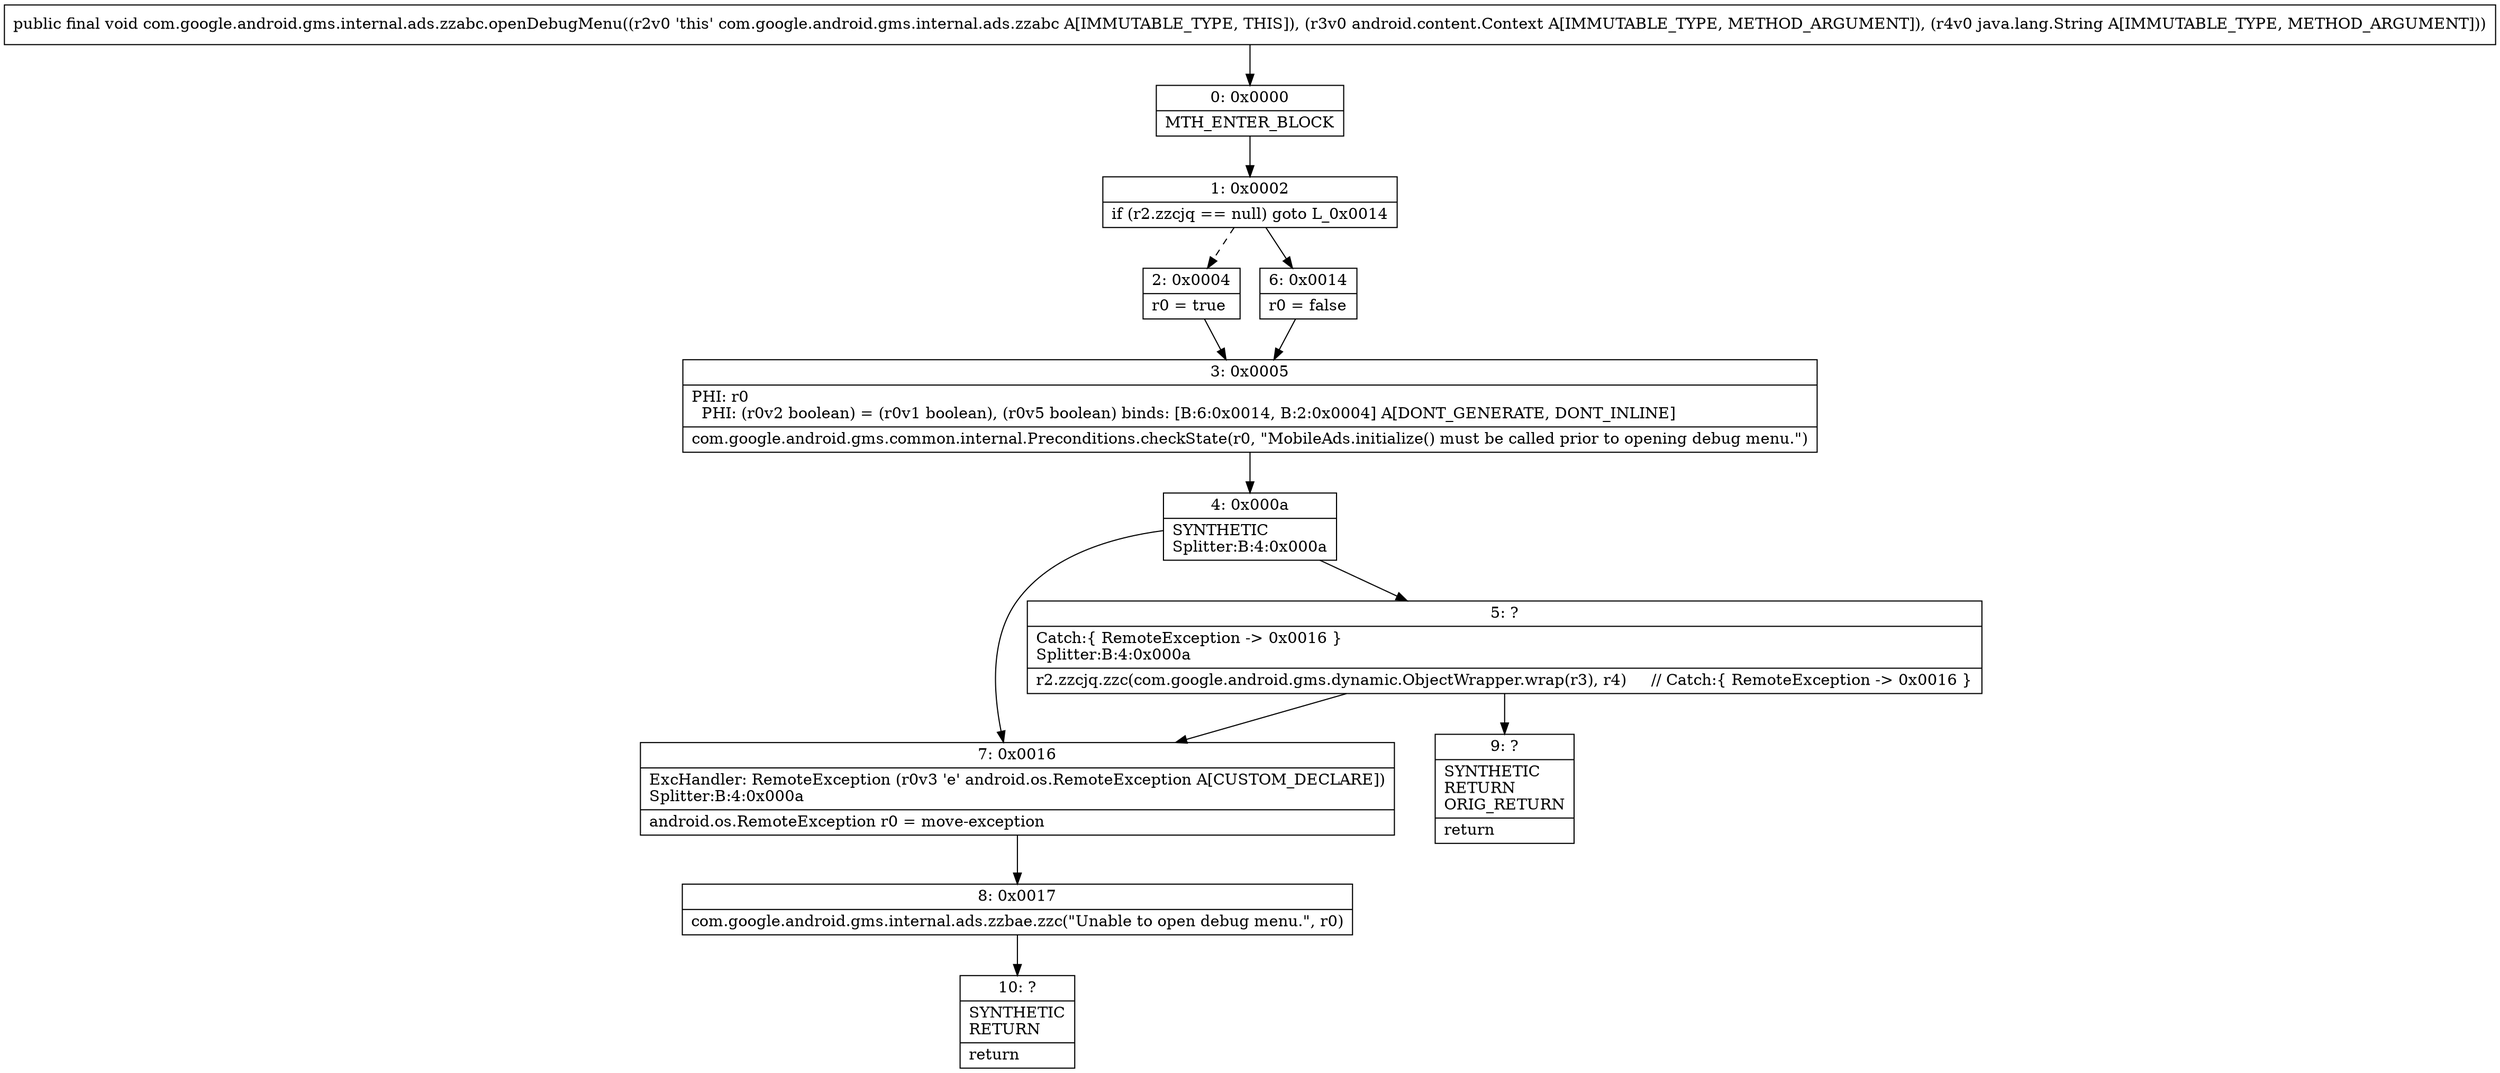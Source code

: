 digraph "CFG forcom.google.android.gms.internal.ads.zzabc.openDebugMenu(Landroid\/content\/Context;Ljava\/lang\/String;)V" {
Node_0 [shape=record,label="{0\:\ 0x0000|MTH_ENTER_BLOCK\l}"];
Node_1 [shape=record,label="{1\:\ 0x0002|if (r2.zzcjq == null) goto L_0x0014\l}"];
Node_2 [shape=record,label="{2\:\ 0x0004|r0 = true\l}"];
Node_3 [shape=record,label="{3\:\ 0x0005|PHI: r0 \l  PHI: (r0v2 boolean) = (r0v1 boolean), (r0v5 boolean) binds: [B:6:0x0014, B:2:0x0004] A[DONT_GENERATE, DONT_INLINE]\l|com.google.android.gms.common.internal.Preconditions.checkState(r0, \"MobileAds.initialize() must be called prior to opening debug menu.\")\l}"];
Node_4 [shape=record,label="{4\:\ 0x000a|SYNTHETIC\lSplitter:B:4:0x000a\l}"];
Node_5 [shape=record,label="{5\:\ ?|Catch:\{ RemoteException \-\> 0x0016 \}\lSplitter:B:4:0x000a\l|r2.zzcjq.zzc(com.google.android.gms.dynamic.ObjectWrapper.wrap(r3), r4)     \/\/ Catch:\{ RemoteException \-\> 0x0016 \}\l}"];
Node_6 [shape=record,label="{6\:\ 0x0014|r0 = false\l}"];
Node_7 [shape=record,label="{7\:\ 0x0016|ExcHandler: RemoteException (r0v3 'e' android.os.RemoteException A[CUSTOM_DECLARE])\lSplitter:B:4:0x000a\l|android.os.RemoteException r0 = move\-exception\l}"];
Node_8 [shape=record,label="{8\:\ 0x0017|com.google.android.gms.internal.ads.zzbae.zzc(\"Unable to open debug menu.\", r0)\l}"];
Node_9 [shape=record,label="{9\:\ ?|SYNTHETIC\lRETURN\lORIG_RETURN\l|return\l}"];
Node_10 [shape=record,label="{10\:\ ?|SYNTHETIC\lRETURN\l|return\l}"];
MethodNode[shape=record,label="{public final void com.google.android.gms.internal.ads.zzabc.openDebugMenu((r2v0 'this' com.google.android.gms.internal.ads.zzabc A[IMMUTABLE_TYPE, THIS]), (r3v0 android.content.Context A[IMMUTABLE_TYPE, METHOD_ARGUMENT]), (r4v0 java.lang.String A[IMMUTABLE_TYPE, METHOD_ARGUMENT])) }"];
MethodNode -> Node_0;
Node_0 -> Node_1;
Node_1 -> Node_2[style=dashed];
Node_1 -> Node_6;
Node_2 -> Node_3;
Node_3 -> Node_4;
Node_4 -> Node_5;
Node_4 -> Node_7;
Node_5 -> Node_7;
Node_5 -> Node_9;
Node_6 -> Node_3;
Node_7 -> Node_8;
Node_8 -> Node_10;
}

